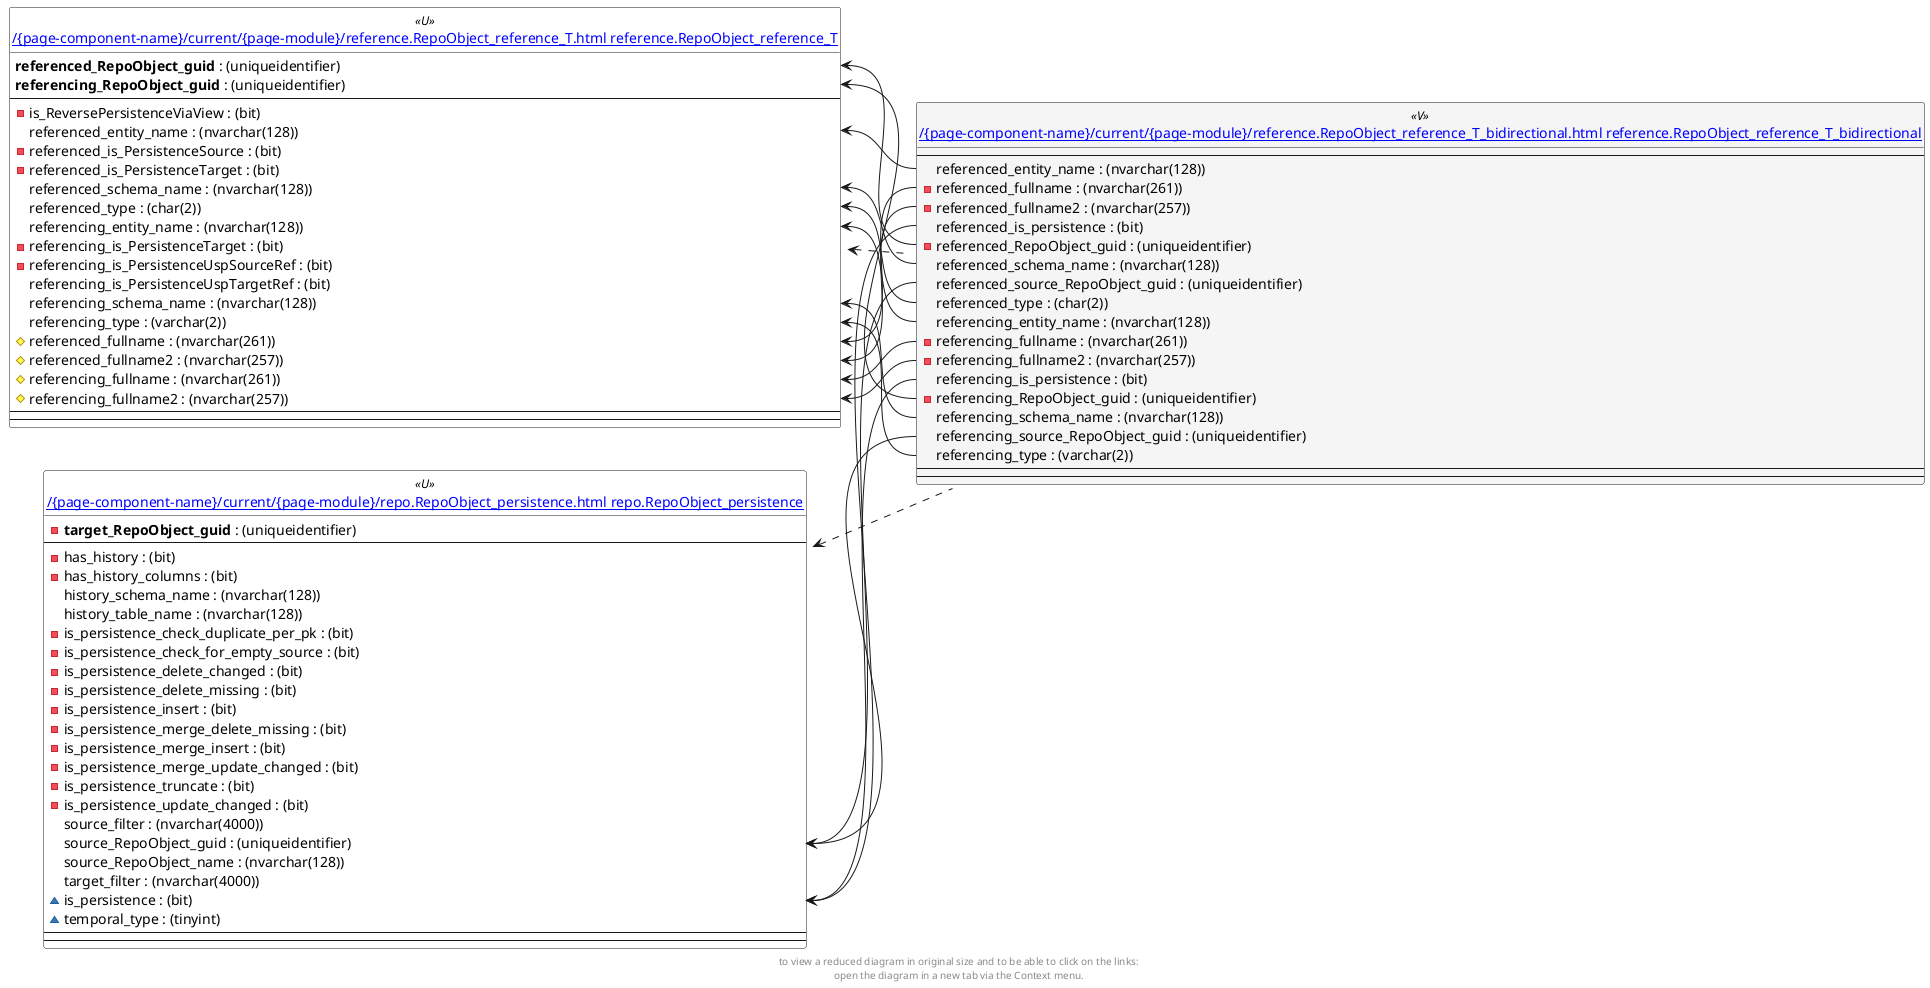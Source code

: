 @startuml
left to right direction
'top to bottom direction
hide circle
'avoide "." issues:
set namespaceSeparator none


skinparam class {
  BackgroundColor White
  BackgroundColor<<FN>> Yellow
  BackgroundColor<<FS>> Yellow
  BackgroundColor<<FT>> LightGray
  BackgroundColor<<IF>> Yellow
  BackgroundColor<<IS>> Yellow
  BackgroundColor<<P>> Aqua
  BackgroundColor<<PC>> Aqua
  BackgroundColor<<SN>> Yellow
  BackgroundColor<<SO>> SlateBlue
  BackgroundColor<<TF>> LightGray
  BackgroundColor<<TR>> Tomato
  BackgroundColor<<U>> White
  BackgroundColor<<V>> WhiteSmoke
  BackgroundColor<<X>> Aqua
}


entity "[[{site-url}/{page-component-name}/current/{page-module}/reference.RepoObject_reference_T.html reference.RepoObject_reference_T]]" as reference.RepoObject_reference_T << U >> {
  **referenced_RepoObject_guid** : (uniqueidentifier)
  **referencing_RepoObject_guid** : (uniqueidentifier)
  --
  - is_ReversePersistenceViaView : (bit)
  referenced_entity_name : (nvarchar(128))
  - referenced_is_PersistenceSource : (bit)
  - referenced_is_PersistenceTarget : (bit)
  referenced_schema_name : (nvarchar(128))
  referenced_type : (char(2))
  referencing_entity_name : (nvarchar(128))
  - referencing_is_PersistenceTarget : (bit)
  - referencing_is_PersistenceUspSourceRef : (bit)
  referencing_is_PersistenceUspTargetRef : (bit)
  referencing_schema_name : (nvarchar(128))
  referencing_type : (varchar(2))
  # referenced_fullname : (nvarchar(261))
  # referenced_fullname2 : (nvarchar(257))
  # referencing_fullname : (nvarchar(261))
  # referencing_fullname2 : (nvarchar(257))
  --
  --
}

entity "[[{site-url}/{page-component-name}/current/{page-module}/reference.RepoObject_reference_T_bidirectional.html reference.RepoObject_reference_T_bidirectional]]" as reference.RepoObject_reference_T_bidirectional << V >> {
  --
  referenced_entity_name : (nvarchar(128))
  - referenced_fullname : (nvarchar(261))
  - referenced_fullname2 : (nvarchar(257))
  referenced_is_persistence : (bit)
  - referenced_RepoObject_guid : (uniqueidentifier)
  referenced_schema_name : (nvarchar(128))
  referenced_source_RepoObject_guid : (uniqueidentifier)
  referenced_type : (char(2))
  referencing_entity_name : (nvarchar(128))
  - referencing_fullname : (nvarchar(261))
  - referencing_fullname2 : (nvarchar(257))
  referencing_is_persistence : (bit)
  - referencing_RepoObject_guid : (uniqueidentifier)
  referencing_schema_name : (nvarchar(128))
  referencing_source_RepoObject_guid : (uniqueidentifier)
  referencing_type : (varchar(2))
  --
  --
}

entity "[[{site-url}/{page-component-name}/current/{page-module}/repo.RepoObject_persistence.html repo.RepoObject_persistence]]" as repo.RepoObject_persistence << U >> {
  - **target_RepoObject_guid** : (uniqueidentifier)
  --
  - has_history : (bit)
  - has_history_columns : (bit)
  history_schema_name : (nvarchar(128))
  history_table_name : (nvarchar(128))
  - is_persistence_check_duplicate_per_pk : (bit)
  - is_persistence_check_for_empty_source : (bit)
  - is_persistence_delete_changed : (bit)
  - is_persistence_delete_missing : (bit)
  - is_persistence_insert : (bit)
  - is_persistence_merge_delete_missing : (bit)
  - is_persistence_merge_insert : (bit)
  - is_persistence_merge_update_changed : (bit)
  - is_persistence_truncate : (bit)
  - is_persistence_update_changed : (bit)
  source_filter : (nvarchar(4000))
  source_RepoObject_guid : (uniqueidentifier)
  source_RepoObject_name : (nvarchar(128))
  target_filter : (nvarchar(4000))
  ~ is_persistence : (bit)
  ~ temporal_type : (tinyint)
  --
  --
}

reference.RepoObject_reference_T <.. reference.RepoObject_reference_T_bidirectional
repo.RepoObject_persistence <.. reference.RepoObject_reference_T_bidirectional
reference.RepoObject_reference_T::referenced_entity_name <-- reference.RepoObject_reference_T_bidirectional::referenced_entity_name
reference.RepoObject_reference_T::referenced_fullname <-- reference.RepoObject_reference_T_bidirectional::referenced_fullname
reference.RepoObject_reference_T::referenced_fullname2 <-- reference.RepoObject_reference_T_bidirectional::referenced_fullname2
reference.RepoObject_reference_T::referenced_RepoObject_guid <-- reference.RepoObject_reference_T_bidirectional::referenced_RepoObject_guid
reference.RepoObject_reference_T::referenced_schema_name <-- reference.RepoObject_reference_T_bidirectional::referenced_schema_name
reference.RepoObject_reference_T::referenced_type <-- reference.RepoObject_reference_T_bidirectional::referenced_type
reference.RepoObject_reference_T::referencing_entity_name <-- reference.RepoObject_reference_T_bidirectional::referencing_entity_name
reference.RepoObject_reference_T::referencing_fullname <-- reference.RepoObject_reference_T_bidirectional::referencing_fullname
reference.RepoObject_reference_T::referencing_fullname2 <-- reference.RepoObject_reference_T_bidirectional::referencing_fullname2
reference.RepoObject_reference_T::referencing_RepoObject_guid <-- reference.RepoObject_reference_T_bidirectional::referencing_RepoObject_guid
reference.RepoObject_reference_T::referencing_schema_name <-- reference.RepoObject_reference_T_bidirectional::referencing_schema_name
reference.RepoObject_reference_T::referencing_type <-- reference.RepoObject_reference_T_bidirectional::referencing_type
repo.RepoObject_persistence::is_persistence <-- reference.RepoObject_reference_T_bidirectional::referenced_is_persistence
repo.RepoObject_persistence::is_persistence <-- reference.RepoObject_reference_T_bidirectional::referencing_is_persistence
repo.RepoObject_persistence::source_RepoObject_guid <-- reference.RepoObject_reference_T_bidirectional::referenced_source_RepoObject_guid
repo.RepoObject_persistence::source_RepoObject_guid <-- reference.RepoObject_reference_T_bidirectional::referencing_source_RepoObject_guid
footer
to view a reduced diagram in original size and to be able to click on the links:
open the diagram in a new tab via the Context menu.
end footer

@enduml

